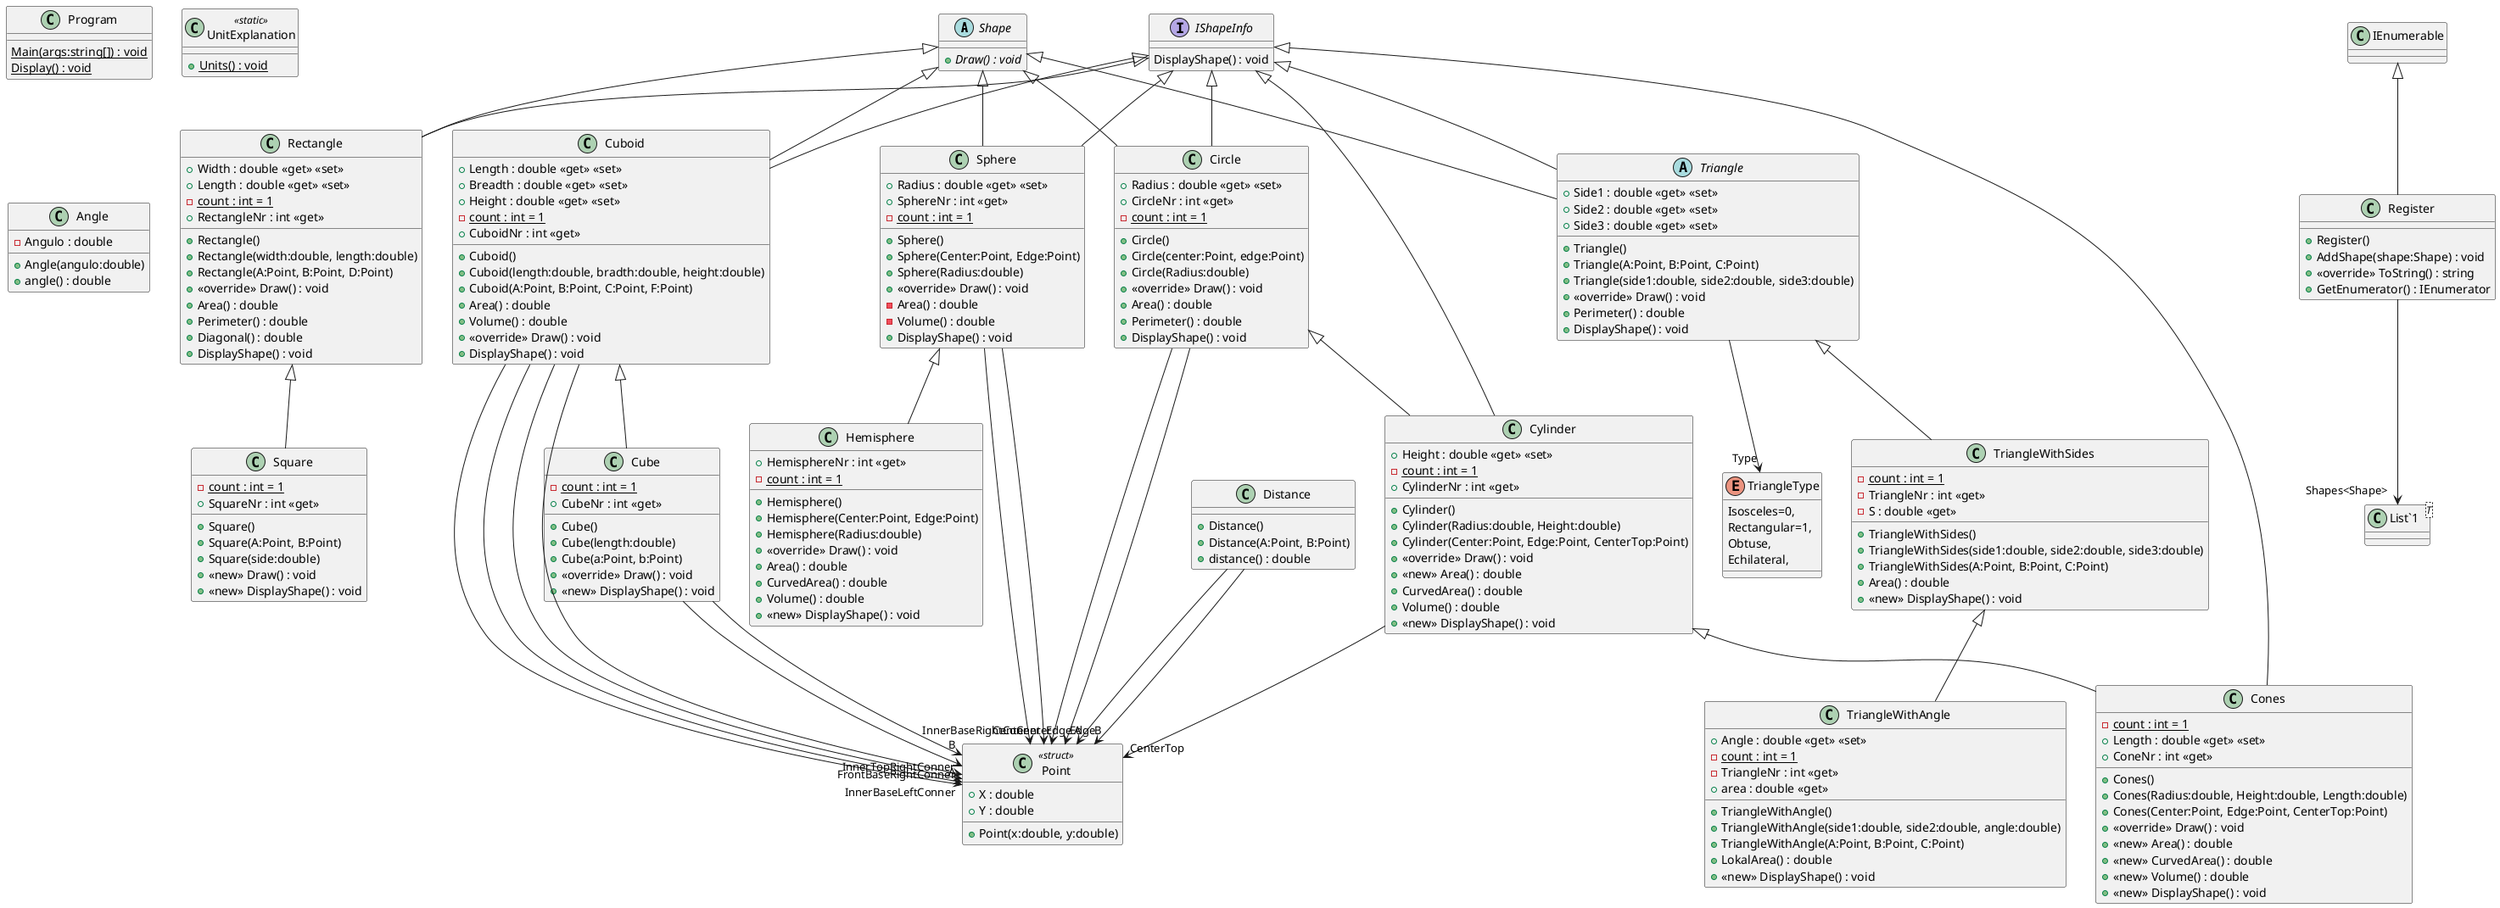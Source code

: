@startuml
abstract class Shape {
    + {abstract} Draw() : void
}
enum TriangleType {
    Isosceles=0,
    Rectangular=1,
    Obtuse,
    Echilateral,
}
class Cube {
    - {static} count : int = 1
    + CubeNr : int <<get>>
    + Cube()
    + Cube(length:double)
    + Cube(a:Point, b:Point)
    + <<override>> Draw() : void
    + <<new>> DisplayShape() : void
}
Cuboid <|-- Cube
Cube --> "A" Point
Cube --> "B" Point
class Register {
    + Register()
    + AddShape(shape:Shape) : void
    + <<override>> ToString() : string
    + GetEnumerator() : IEnumerator
}
class Program {
    {static} Main(args:string[]) : void
    {static} Display() : void
}
class "List`1"<T> {
}
IEnumerable <|-- Register
Register --> "Shapes<Shape>" "List`1"
class Point <<struct>> {
    + X : double
    + Y : double
    + Point(x:double, y:double)
}
class Distance {
    + Distance()
    + Distance(A:Point, B:Point)
    + distance() : double
}
Distance --> "A" Point
Distance --> "B" Point
class TriangleWithSides {
    - {static} count : int = 1
    - TriangleNr : int <<get>>
    + TriangleWithSides()
    + TriangleWithSides(side1:double, side2:double, side3:double)
    + TriangleWithSides(A:Point, B:Point, C:Point)
    - S : double <<get>>
    + Area() : double
    + <<new>> DisplayShape() : void
}
Triangle <|-- TriangleWithSides
class TriangleWithAngle {
    + Angle : double <<get>> <<set>>
    - {static} count : int = 1
    - TriangleNr : int <<get>>
    + TriangleWithAngle()
    + TriangleWithAngle(side1:double, side2:double, angle:double)
    + TriangleWithAngle(A:Point, B:Point, C:Point)
    + LokalArea() : double
    + area : double <<get>>
    + <<new>> DisplayShape() : void
}
TriangleWithSides <|-- TriangleWithAngle
class Rectangle {
    + Width : double <<get>> <<set>>
    + Length : double <<get>> <<set>>
    - {static} count : int = 1
    + RectangleNr : int <<get>>
    + Rectangle()
    + Rectangle(width:double, length:double)
    + Rectangle(A:Point, B:Point, D:Point)
    + <<override>> Draw() : void
    + Area() : double
    + Perimeter() : double
    + Diagonal() : double
    + DisplayShape() : void
}
Shape <|-- Rectangle
IShapeInfo <|-- Rectangle
class Cuboid {
    + Length : double <<get>> <<set>>
    + Breadth : double <<get>> <<set>>
    + Height : double <<get>> <<set>>
    - {static} count : int = 1
    + CuboidNr : int <<get>>
    + Cuboid()
    + Cuboid(length:double, bradth:double, height:double)
    + Cuboid(A:Point, B:Point, C:Point, F:Point)
    + Area() : double
    + Volume() : double
    + <<override>> Draw() : void
    + DisplayShape() : void
}
Shape <|-- Cuboid
IShapeInfo <|-- Cuboid
Cuboid --> "InnerBaseLeftConner" Point
Cuboid --> "FrontBaseRightConner" Point
Cuboid --> "InnerBaseRightConner" Point
Cuboid --> "InnerTopRightConner" Point
class Hemisphere {
    + HemisphereNr : int <<get>>
    - {static} count : int = 1
    + Hemisphere()
    + Hemisphere(Center:Point, Edge:Point)
    + Hemisphere(Radius:double)
    + <<override>> Draw() : void
    + Area() : double
    + CurvedArea() : double
    + Volume() : double
    + <<new>> DisplayShape() : void
}
Sphere <|-- Hemisphere
class UnitExplanation <<static>> {
    + {static} Units() : void
}
class Square {
    - {static} count : int = 1
    + SquareNr : int <<get>>
    + Square()
    + Square(A:Point, B:Point)
    + Square(side:double)
    + <<new>> Draw() : void
    + <<new>> DisplayShape() : void
}
Rectangle <|-- Square
class Cylinder {
    + Height : double <<get>> <<set>>
    - {static} count : int = 1
    + CylinderNr : int <<get>>
    + Cylinder()
    + Cylinder(Radius:double, Height:double)
    + Cylinder(Center:Point, Edge:Point, CenterTop:Point)
    + <<override>> Draw() : void
    + <<new>> Area() : double
    + CurvedArea() : double
    + Volume() : double
    + <<new>> DisplayShape() : void
}
Circle <|-- Cylinder
IShapeInfo <|-- Cylinder
Cylinder --> "CenterTop" Point
interface IShapeInfo {
    DisplayShape() : void
}
class Cones {
    - {static} count : int = 1
    + Length : double <<get>> <<set>>
    + ConeNr : int <<get>>
    + Cones()
    + Cones(Radius:double, Height:double, Length:double)
    + Cones(Center:Point, Edge:Point, CenterTop:Point)
    + <<override>> Draw() : void
    + <<new>> Area() : double
    + <<new>> CurvedArea() : double
    + <<new>> Volume() : double
    + <<new>> DisplayShape() : void
}
Cylinder <|-- Cones
IShapeInfo <|-- Cones
class Angle {
    - Angulo : double
    + Angle(angulo:double)
    + angle() : double
}
class Circle {
    + Radius : double <<get>> <<set>>
    + CircleNr : int <<get>>
    - {static} count : int = 1
    + Circle()
    + Circle(center:Point, edge:Point)
    + Circle(Radius:double)
    + <<override>> Draw() : void
    + Area() : double
    + Perimeter() : double
    + DisplayShape() : void
}
Shape <|-- Circle
IShapeInfo <|-- Circle
Circle --> "Center" Point
Circle --> "Edge" Point
abstract class Triangle {
    + Side1 : double <<get>> <<set>>
    + Side2 : double <<get>> <<set>>
    + Side3 : double <<get>> <<set>>
    + Triangle()
    + Triangle(A:Point, B:Point, C:Point)
    + Triangle(side1:double, side2:double, side3:double)
    + <<override>> Draw() : void
    + Perimeter() : double
    + DisplayShape() : void
}
Shape <|-- Triangle
IShapeInfo <|-- Triangle
Triangle --> "Type" TriangleType
class Sphere {
    + Radius : double <<get>> <<set>>
    + SphereNr : int <<get>>
    - {static} count : int = 1
    + Sphere()
    + Sphere(Center:Point, Edge:Point)
    + Sphere(Radius:double)
    + <<override>> Draw() : void
    - Area() : double
    - Volume() : double
    + DisplayShape() : void
}
Shape <|-- Sphere
IShapeInfo <|-- Sphere
Sphere --> "Center" Point
Sphere --> "Edge" Point
@enduml
